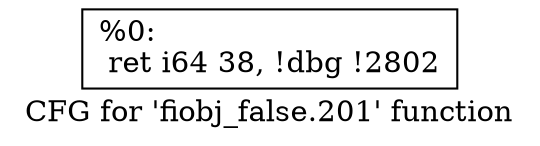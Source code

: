digraph "CFG for 'fiobj_false.201' function" {
	label="CFG for 'fiobj_false.201' function";

	Node0x556852029dd0 [shape=record,label="{%0:\l  ret i64 38, !dbg !2802\l}"];
}
